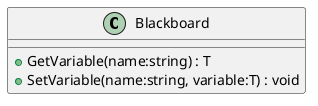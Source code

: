 @startuml
class Blackboard {
    + GetVariable(name:string) : T
    + SetVariable(name:string, variable:T) : void
}
@enduml
